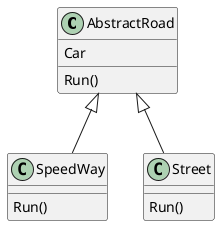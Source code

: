@startuml
AbstractRoad : Car
AbstractRoad : Run()

SpeedWay : Run()

Street : Run()

AbstractRoad <|-- SpeedWay
AbstractRoad <|-- Street

@enduml